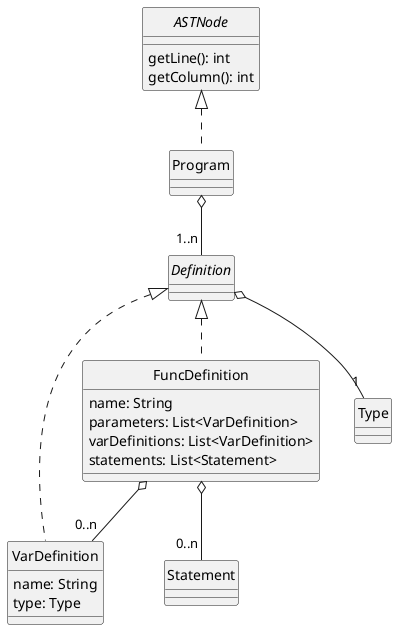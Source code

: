 @startuml Program
skinparam style strictuml
skinparam monochrome true


interface ASTNode {
    getLine(): int
    getColumn(): int
}

class Program

interface Definition
class VarDefinition {
    name: String
    type: Type
}
class FuncDefinition {
    name: String
    parameters: List<VarDefinition>
    varDefinitions: List<VarDefinition>
    statements: List<Statement>
}

ASTNode <|.. Program

Definition <|.. VarDefinition
Definition <|.. FuncDefinition
Definition o-- "1" Type


Program o-- "1..n" Definition

FuncDefinition o-- "0..n" Statement
FuncDefinition o-- "0..n" VarDefinition

@enduml
